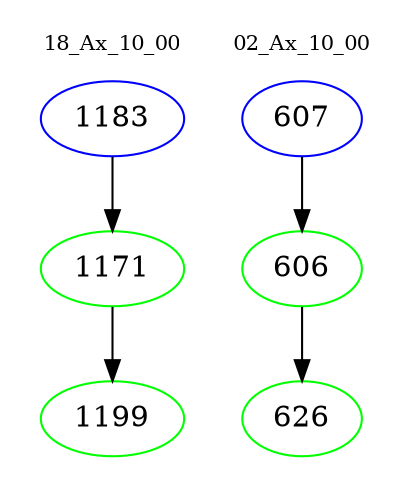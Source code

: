 digraph{
subgraph cluster_0 {
color = white
label = "18_Ax_10_00";
fontsize=10;
T0_1183 [label="1183", color="blue"]
T0_1183 -> T0_1171 [color="black"]
T0_1171 [label="1171", color="green"]
T0_1171 -> T0_1199 [color="black"]
T0_1199 [label="1199", color="green"]
}
subgraph cluster_1 {
color = white
label = "02_Ax_10_00";
fontsize=10;
T1_607 [label="607", color="blue"]
T1_607 -> T1_606 [color="black"]
T1_606 [label="606", color="green"]
T1_606 -> T1_626 [color="black"]
T1_626 [label="626", color="green"]
}
}
